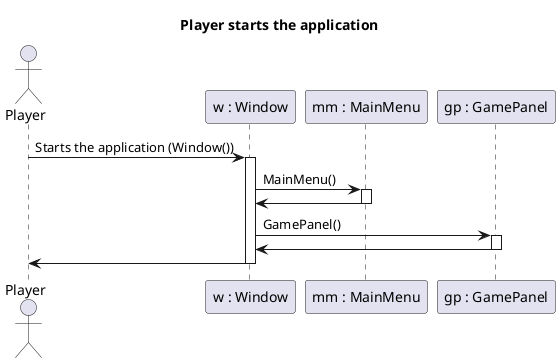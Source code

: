 @startuml AppStart

title Player starts the application

actor Player
participant "w : Window" as W
participant "mm : MainMenu" as MM
participant "gp : GamePanel" as GP

'activate Controller
Player -> W: Starts the application (Window())

activate W
W -> MM: MainMenu()
activate MM
MM -> W
deactivate MM
W -> GP: GamePanel()
activate GP
GP -> W
deactivate GP
W -> Player
deactivate W

@enduml